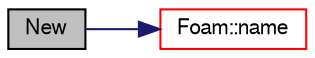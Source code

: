 digraph "New"
{
  bgcolor="transparent";
  edge [fontname="FreeSans",fontsize="10",labelfontname="FreeSans",labelfontsize="10"];
  node [fontname="FreeSans",fontsize="10",shape=record];
  rankdir="LR";
  Node112 [label="New",height=0.2,width=0.4,color="black", fillcolor="grey75", style="filled", fontcolor="black"];
  Node112 -> Node113 [color="midnightblue",fontsize="10",style="solid",fontname="FreeSans"];
  Node113 [label="Foam::name",height=0.2,width=0.4,color="red",URL="$a21124.html#adcb0df2bd4953cb6bb390272d8263c3a",tooltip="Return a string representation of a complex. "];
}

